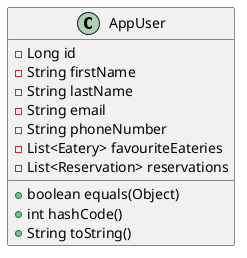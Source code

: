@startuml
class AppUser {
- Long id
- String firstName
- String lastName
- String email
- String phoneNumber
- List<Eatery> favouriteEateries
- List<Reservation> reservations
+ boolean equals(Object)
+ int hashCode()
+ String toString()
}
@enduml